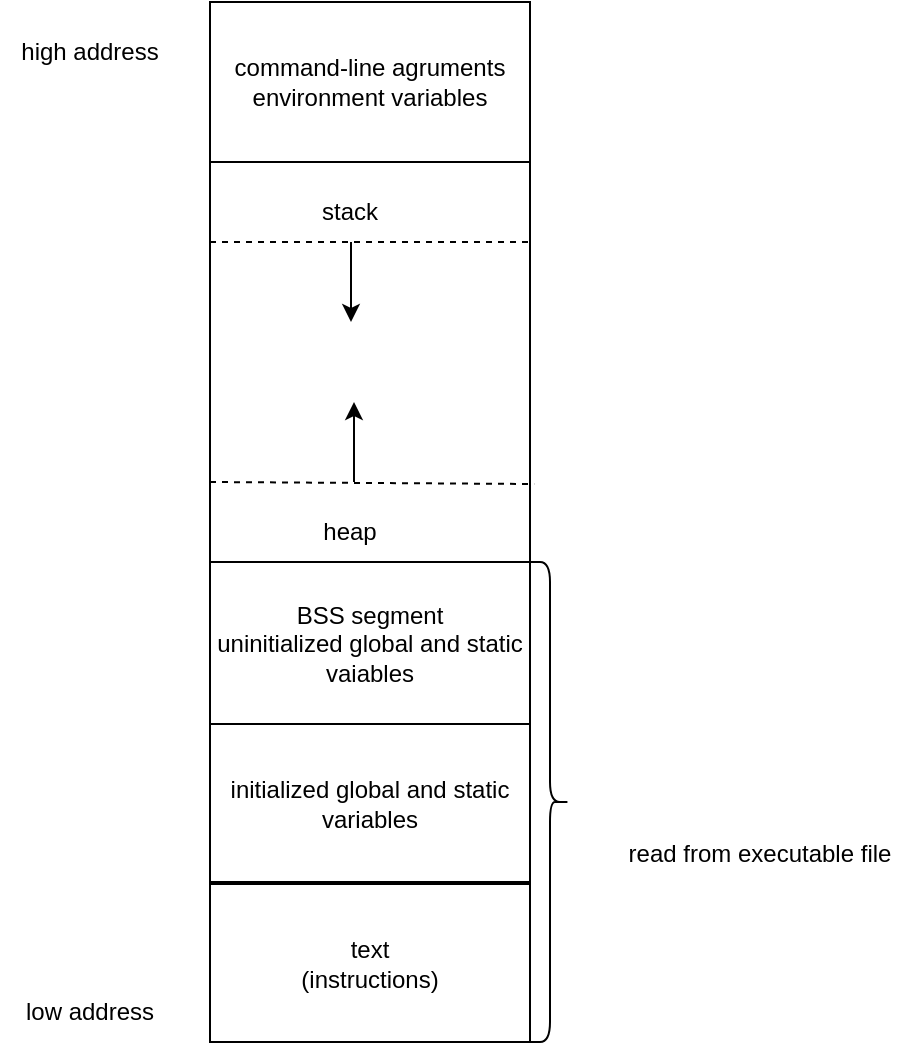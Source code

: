 <mxfile version="23.1.1" type="device">
  <diagram name="第 1 页" id="s0sDwXQwtLyqsF1ROBgU">
    <mxGraphModel dx="1626" dy="759" grid="1" gridSize="10" guides="1" tooltips="1" connect="1" arrows="1" fold="1" page="1" pageScale="1" pageWidth="827" pageHeight="1169" math="0" shadow="0">
      <root>
        <mxCell id="0" />
        <mxCell id="1" parent="0" />
        <mxCell id="2cZOXunVv9EhqBK_HN0j-1" value="text&lt;br&gt;(instructions)" style="rounded=0;whiteSpace=wrap;html=1;" vertex="1" parent="1">
          <mxGeometry x="280" y="761" width="160" height="79" as="geometry" />
        </mxCell>
        <mxCell id="2cZOXunVv9EhqBK_HN0j-2" value="low address" style="text;html=1;strokeColor=none;fillColor=none;align=center;verticalAlign=middle;whiteSpace=wrap;rounded=0;" vertex="1" parent="1">
          <mxGeometry x="180" y="810" width="80" height="30" as="geometry" />
        </mxCell>
        <mxCell id="2cZOXunVv9EhqBK_HN0j-3" value="initialized global and static variables" style="rounded=0;whiteSpace=wrap;html=1;" vertex="1" parent="1">
          <mxGeometry x="280" y="681" width="160" height="79" as="geometry" />
        </mxCell>
        <mxCell id="2cZOXunVv9EhqBK_HN0j-4" value="" style="shape=curlyBracket;whiteSpace=wrap;html=1;rounded=1;flipH=1;labelPosition=right;verticalLabelPosition=middle;align=left;verticalAlign=middle;" vertex="1" parent="1">
          <mxGeometry x="440" y="600" width="20" height="240" as="geometry" />
        </mxCell>
        <mxCell id="2cZOXunVv9EhqBK_HN0j-5" value="read from executable file" style="text;html=1;strokeColor=none;fillColor=none;align=center;verticalAlign=middle;whiteSpace=wrap;rounded=0;" vertex="1" parent="1">
          <mxGeometry x="480" y="731" width="150" height="30" as="geometry" />
        </mxCell>
        <mxCell id="2cZOXunVv9EhqBK_HN0j-6" value="BSS segment&lt;br&gt;uninitialized global and static vaiables" style="rounded=0;whiteSpace=wrap;html=1;" vertex="1" parent="1">
          <mxGeometry x="280" y="600" width="160" height="81" as="geometry" />
        </mxCell>
        <mxCell id="2cZOXunVv9EhqBK_HN0j-7" value="" style="rounded=0;whiteSpace=wrap;html=1;" vertex="1" parent="1">
          <mxGeometry x="280" y="400" width="160" height="200" as="geometry" />
        </mxCell>
        <mxCell id="2cZOXunVv9EhqBK_HN0j-10" value="heap" style="text;html=1;strokeColor=none;fillColor=none;align=center;verticalAlign=middle;whiteSpace=wrap;rounded=0;" vertex="1" parent="1">
          <mxGeometry x="320" y="570" width="60" height="30" as="geometry" />
        </mxCell>
        <mxCell id="2cZOXunVv9EhqBK_HN0j-11" value="" style="endArrow=classic;html=1;rounded=0;" edge="1" parent="1">
          <mxGeometry width="50" height="50" relative="1" as="geometry">
            <mxPoint x="352" y="560" as="sourcePoint" />
            <mxPoint x="352" y="520" as="targetPoint" />
          </mxGeometry>
        </mxCell>
        <mxCell id="2cZOXunVv9EhqBK_HN0j-13" value="stack" style="text;html=1;strokeColor=none;fillColor=none;align=center;verticalAlign=middle;whiteSpace=wrap;rounded=0;" vertex="1" parent="1">
          <mxGeometry x="320" y="410" width="60" height="30" as="geometry" />
        </mxCell>
        <mxCell id="2cZOXunVv9EhqBK_HN0j-16" value="" style="endArrow=classic;html=1;rounded=0;" edge="1" parent="1">
          <mxGeometry width="50" height="50" relative="1" as="geometry">
            <mxPoint x="350.5" y="440" as="sourcePoint" />
            <mxPoint x="350.5" y="480" as="targetPoint" />
          </mxGeometry>
        </mxCell>
        <mxCell id="2cZOXunVv9EhqBK_HN0j-17" value="command-line agruments&lt;br&gt;environment variables" style="rounded=0;whiteSpace=wrap;html=1;" vertex="1" parent="1">
          <mxGeometry x="280" y="320" width="160" height="80" as="geometry" />
        </mxCell>
        <mxCell id="2cZOXunVv9EhqBK_HN0j-18" value="high address" style="text;html=1;strokeColor=none;fillColor=none;align=center;verticalAlign=middle;whiteSpace=wrap;rounded=0;" vertex="1" parent="1">
          <mxGeometry x="175" y="330" width="90" height="30" as="geometry" />
        </mxCell>
        <mxCell id="2cZOXunVv9EhqBK_HN0j-19" value="" style="endArrow=none;dashed=1;html=1;rounded=0;" edge="1" parent="1" target="2cZOXunVv9EhqBK_HN0j-7">
          <mxGeometry width="50" height="50" relative="1" as="geometry">
            <mxPoint x="280" y="440" as="sourcePoint" />
            <mxPoint x="330" y="390" as="targetPoint" />
            <Array as="points">
              <mxPoint x="440" y="440" />
            </Array>
          </mxGeometry>
        </mxCell>
        <mxCell id="2cZOXunVv9EhqBK_HN0j-20" value="" style="endArrow=none;dashed=1;html=1;rounded=0;entryX=1.013;entryY=0.805;entryDx=0;entryDy=0;entryPerimeter=0;" edge="1" parent="1" target="2cZOXunVv9EhqBK_HN0j-7">
          <mxGeometry width="50" height="50" relative="1" as="geometry">
            <mxPoint x="280" y="560" as="sourcePoint" />
            <mxPoint x="330" y="510" as="targetPoint" />
          </mxGeometry>
        </mxCell>
      </root>
    </mxGraphModel>
  </diagram>
</mxfile>
